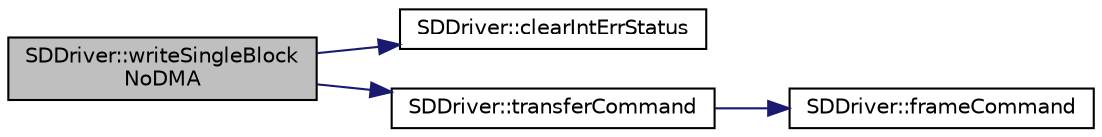 digraph "SDDriver::writeSingleBlockNoDMA"
{
  edge [fontname="Helvetica",fontsize="10",labelfontname="Helvetica",labelfontsize="10"];
  node [fontname="Helvetica",fontsize="10",shape=record];
  rankdir="LR";
  Node103 [label="SDDriver::writeSingleBlock\lNoDMA",height=0.2,width=0.4,color="black", fillcolor="grey75", style="filled", fontcolor="black"];
  Node103 -> Node104 [color="midnightblue",fontsize="10",style="solid",fontname="Helvetica"];
  Node104 [label="SDDriver::clearIntErrStatus",height=0.2,width=0.4,color="black", fillcolor="white", style="filled",URL="$d1/dcf/class_s_d_driver.html#a6056c92a88e9f314ed4fc1f1386ac4d5"];
  Node103 -> Node105 [color="midnightblue",fontsize="10",style="solid",fontname="Helvetica"];
  Node105 [label="SDDriver::transferCommand",height=0.2,width=0.4,color="black", fillcolor="white", style="filled",URL="$d1/dcf/class_s_d_driver.html#a68294cf9d19996f6b1bd41c5a0ac82a6"];
  Node105 -> Node106 [color="midnightblue",fontsize="10",style="solid",fontname="Helvetica"];
  Node106 [label="SDDriver::frameCommand",height=0.2,width=0.4,color="black", fillcolor="white", style="filled",URL="$d1/dcf/class_s_d_driver.html#a7a6b575f771428477a23025ef6376673"];
}
